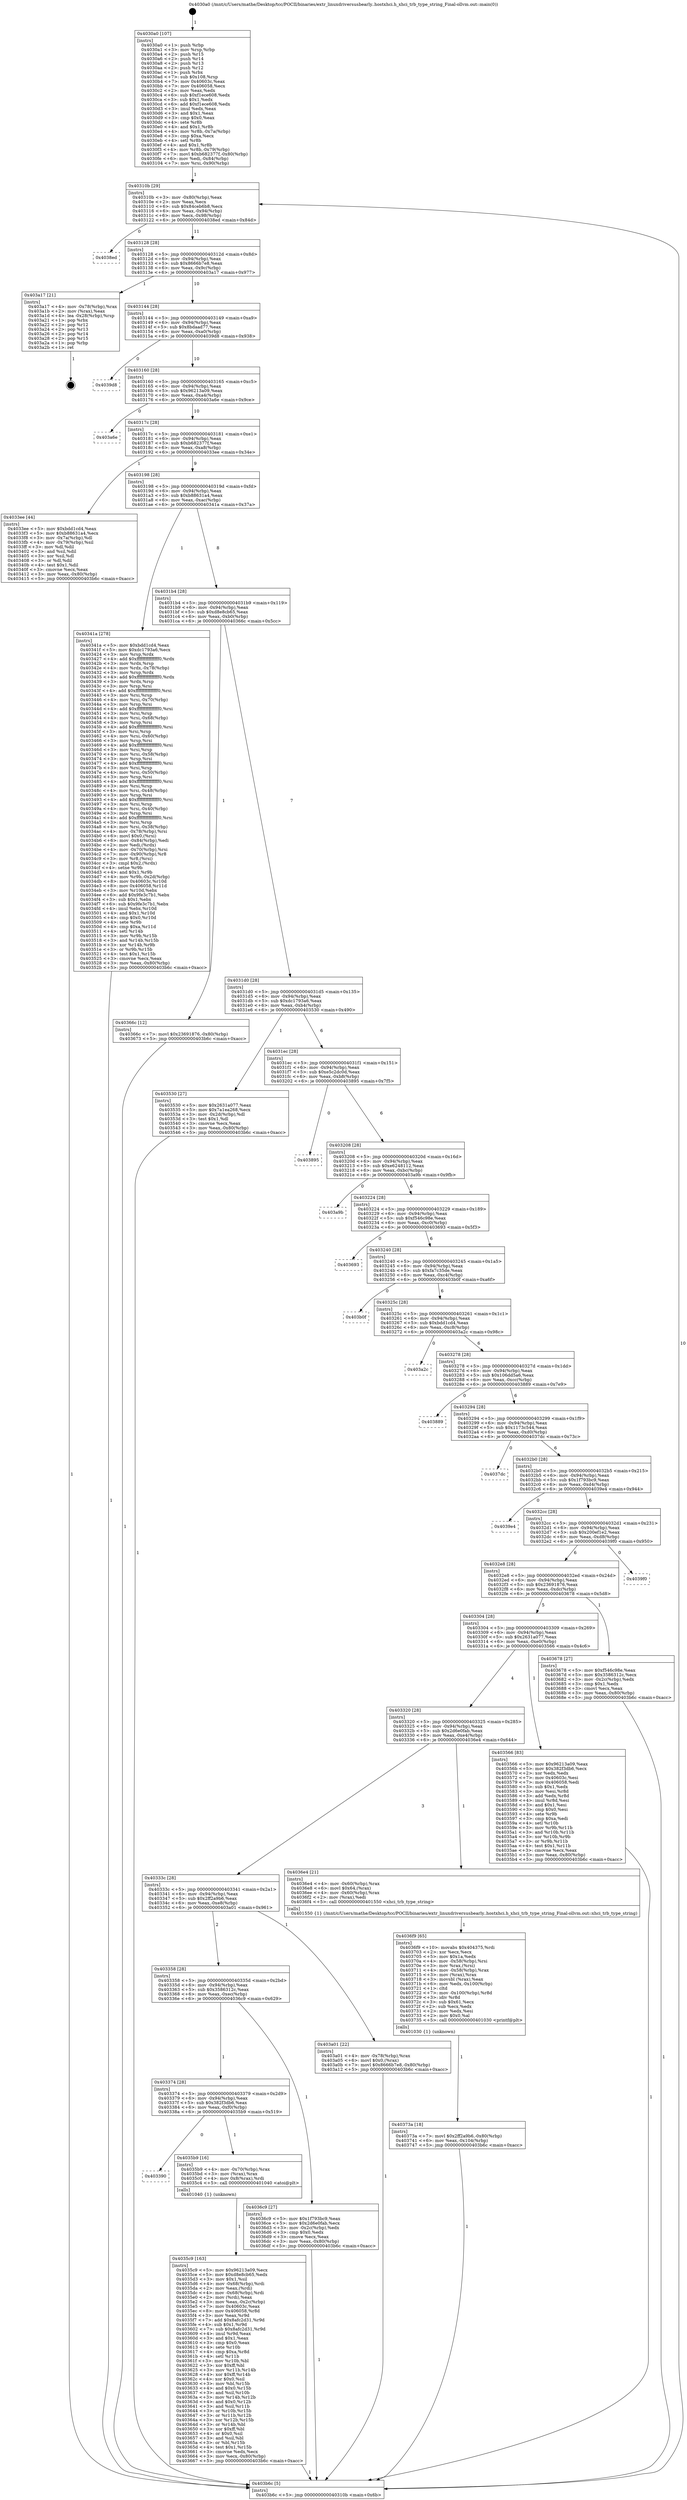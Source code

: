 digraph "0x4030a0" {
  label = "0x4030a0 (/mnt/c/Users/mathe/Desktop/tcc/POCII/binaries/extr_linuxdriversusbearly..hostxhci.h_xhci_trb_type_string_Final-ollvm.out::main(0))"
  labelloc = "t"
  node[shape=record]

  Entry [label="",width=0.3,height=0.3,shape=circle,fillcolor=black,style=filled]
  "0x40310b" [label="{
     0x40310b [29]\l
     | [instrs]\l
     &nbsp;&nbsp;0x40310b \<+3\>: mov -0x80(%rbp),%eax\l
     &nbsp;&nbsp;0x40310e \<+2\>: mov %eax,%ecx\l
     &nbsp;&nbsp;0x403110 \<+6\>: sub $0x84ceb6b8,%ecx\l
     &nbsp;&nbsp;0x403116 \<+6\>: mov %eax,-0x94(%rbp)\l
     &nbsp;&nbsp;0x40311c \<+6\>: mov %ecx,-0x98(%rbp)\l
     &nbsp;&nbsp;0x403122 \<+6\>: je 00000000004038ed \<main+0x84d\>\l
  }"]
  "0x4038ed" [label="{
     0x4038ed\l
  }", style=dashed]
  "0x403128" [label="{
     0x403128 [28]\l
     | [instrs]\l
     &nbsp;&nbsp;0x403128 \<+5\>: jmp 000000000040312d \<main+0x8d\>\l
     &nbsp;&nbsp;0x40312d \<+6\>: mov -0x94(%rbp),%eax\l
     &nbsp;&nbsp;0x403133 \<+5\>: sub $0x8666b7e8,%eax\l
     &nbsp;&nbsp;0x403138 \<+6\>: mov %eax,-0x9c(%rbp)\l
     &nbsp;&nbsp;0x40313e \<+6\>: je 0000000000403a17 \<main+0x977\>\l
  }"]
  Exit [label="",width=0.3,height=0.3,shape=circle,fillcolor=black,style=filled,peripheries=2]
  "0x403a17" [label="{
     0x403a17 [21]\l
     | [instrs]\l
     &nbsp;&nbsp;0x403a17 \<+4\>: mov -0x78(%rbp),%rax\l
     &nbsp;&nbsp;0x403a1b \<+2\>: mov (%rax),%eax\l
     &nbsp;&nbsp;0x403a1d \<+4\>: lea -0x28(%rbp),%rsp\l
     &nbsp;&nbsp;0x403a21 \<+1\>: pop %rbx\l
     &nbsp;&nbsp;0x403a22 \<+2\>: pop %r12\l
     &nbsp;&nbsp;0x403a24 \<+2\>: pop %r13\l
     &nbsp;&nbsp;0x403a26 \<+2\>: pop %r14\l
     &nbsp;&nbsp;0x403a28 \<+2\>: pop %r15\l
     &nbsp;&nbsp;0x403a2a \<+1\>: pop %rbp\l
     &nbsp;&nbsp;0x403a2b \<+1\>: ret\l
  }"]
  "0x403144" [label="{
     0x403144 [28]\l
     | [instrs]\l
     &nbsp;&nbsp;0x403144 \<+5\>: jmp 0000000000403149 \<main+0xa9\>\l
     &nbsp;&nbsp;0x403149 \<+6\>: mov -0x94(%rbp),%eax\l
     &nbsp;&nbsp;0x40314f \<+5\>: sub $0x8bdaad77,%eax\l
     &nbsp;&nbsp;0x403154 \<+6\>: mov %eax,-0xa0(%rbp)\l
     &nbsp;&nbsp;0x40315a \<+6\>: je 00000000004039d8 \<main+0x938\>\l
  }"]
  "0x40373a" [label="{
     0x40373a [18]\l
     | [instrs]\l
     &nbsp;&nbsp;0x40373a \<+7\>: movl $0x2ff2a9b6,-0x80(%rbp)\l
     &nbsp;&nbsp;0x403741 \<+6\>: mov %eax,-0x104(%rbp)\l
     &nbsp;&nbsp;0x403747 \<+5\>: jmp 0000000000403b6c \<main+0xacc\>\l
  }"]
  "0x4039d8" [label="{
     0x4039d8\l
  }", style=dashed]
  "0x403160" [label="{
     0x403160 [28]\l
     | [instrs]\l
     &nbsp;&nbsp;0x403160 \<+5\>: jmp 0000000000403165 \<main+0xc5\>\l
     &nbsp;&nbsp;0x403165 \<+6\>: mov -0x94(%rbp),%eax\l
     &nbsp;&nbsp;0x40316b \<+5\>: sub $0x96213a09,%eax\l
     &nbsp;&nbsp;0x403170 \<+6\>: mov %eax,-0xa4(%rbp)\l
     &nbsp;&nbsp;0x403176 \<+6\>: je 0000000000403a6e \<main+0x9ce\>\l
  }"]
  "0x4036f9" [label="{
     0x4036f9 [65]\l
     | [instrs]\l
     &nbsp;&nbsp;0x4036f9 \<+10\>: movabs $0x404375,%rdi\l
     &nbsp;&nbsp;0x403703 \<+2\>: xor %ecx,%ecx\l
     &nbsp;&nbsp;0x403705 \<+5\>: mov $0x1a,%edx\l
     &nbsp;&nbsp;0x40370a \<+4\>: mov -0x58(%rbp),%rsi\l
     &nbsp;&nbsp;0x40370e \<+3\>: mov %rax,(%rsi)\l
     &nbsp;&nbsp;0x403711 \<+4\>: mov -0x58(%rbp),%rax\l
     &nbsp;&nbsp;0x403715 \<+3\>: mov (%rax),%rax\l
     &nbsp;&nbsp;0x403718 \<+3\>: movsbl (%rax),%eax\l
     &nbsp;&nbsp;0x40371b \<+6\>: mov %edx,-0x100(%rbp)\l
     &nbsp;&nbsp;0x403721 \<+1\>: cltd\l
     &nbsp;&nbsp;0x403722 \<+7\>: mov -0x100(%rbp),%r8d\l
     &nbsp;&nbsp;0x403729 \<+3\>: idiv %r8d\l
     &nbsp;&nbsp;0x40372c \<+3\>: sub $0x61,%ecx\l
     &nbsp;&nbsp;0x40372f \<+2\>: sub %ecx,%edx\l
     &nbsp;&nbsp;0x403731 \<+2\>: mov %edx,%esi\l
     &nbsp;&nbsp;0x403733 \<+2\>: mov $0x0,%al\l
     &nbsp;&nbsp;0x403735 \<+5\>: call 0000000000401030 \<printf@plt\>\l
     | [calls]\l
     &nbsp;&nbsp;0x401030 \{1\} (unknown)\l
  }"]
  "0x403a6e" [label="{
     0x403a6e\l
  }", style=dashed]
  "0x40317c" [label="{
     0x40317c [28]\l
     | [instrs]\l
     &nbsp;&nbsp;0x40317c \<+5\>: jmp 0000000000403181 \<main+0xe1\>\l
     &nbsp;&nbsp;0x403181 \<+6\>: mov -0x94(%rbp),%eax\l
     &nbsp;&nbsp;0x403187 \<+5\>: sub $0xb682377f,%eax\l
     &nbsp;&nbsp;0x40318c \<+6\>: mov %eax,-0xa8(%rbp)\l
     &nbsp;&nbsp;0x403192 \<+6\>: je 00000000004033ee \<main+0x34e\>\l
  }"]
  "0x4035c9" [label="{
     0x4035c9 [163]\l
     | [instrs]\l
     &nbsp;&nbsp;0x4035c9 \<+5\>: mov $0x96213a09,%ecx\l
     &nbsp;&nbsp;0x4035ce \<+5\>: mov $0xd8e8cb65,%edx\l
     &nbsp;&nbsp;0x4035d3 \<+3\>: mov $0x1,%sil\l
     &nbsp;&nbsp;0x4035d6 \<+4\>: mov -0x68(%rbp),%rdi\l
     &nbsp;&nbsp;0x4035da \<+2\>: mov %eax,(%rdi)\l
     &nbsp;&nbsp;0x4035dc \<+4\>: mov -0x68(%rbp),%rdi\l
     &nbsp;&nbsp;0x4035e0 \<+2\>: mov (%rdi),%eax\l
     &nbsp;&nbsp;0x4035e2 \<+3\>: mov %eax,-0x2c(%rbp)\l
     &nbsp;&nbsp;0x4035e5 \<+7\>: mov 0x40603c,%eax\l
     &nbsp;&nbsp;0x4035ec \<+8\>: mov 0x406058,%r8d\l
     &nbsp;&nbsp;0x4035f4 \<+3\>: mov %eax,%r9d\l
     &nbsp;&nbsp;0x4035f7 \<+7\>: add $0x8afc2d31,%r9d\l
     &nbsp;&nbsp;0x4035fe \<+4\>: sub $0x1,%r9d\l
     &nbsp;&nbsp;0x403602 \<+7\>: sub $0x8afc2d31,%r9d\l
     &nbsp;&nbsp;0x403609 \<+4\>: imul %r9d,%eax\l
     &nbsp;&nbsp;0x40360d \<+3\>: and $0x1,%eax\l
     &nbsp;&nbsp;0x403610 \<+3\>: cmp $0x0,%eax\l
     &nbsp;&nbsp;0x403613 \<+4\>: sete %r10b\l
     &nbsp;&nbsp;0x403617 \<+4\>: cmp $0xa,%r8d\l
     &nbsp;&nbsp;0x40361b \<+4\>: setl %r11b\l
     &nbsp;&nbsp;0x40361f \<+3\>: mov %r10b,%bl\l
     &nbsp;&nbsp;0x403622 \<+3\>: xor $0xff,%bl\l
     &nbsp;&nbsp;0x403625 \<+3\>: mov %r11b,%r14b\l
     &nbsp;&nbsp;0x403628 \<+4\>: xor $0xff,%r14b\l
     &nbsp;&nbsp;0x40362c \<+4\>: xor $0x0,%sil\l
     &nbsp;&nbsp;0x403630 \<+3\>: mov %bl,%r15b\l
     &nbsp;&nbsp;0x403633 \<+4\>: and $0x0,%r15b\l
     &nbsp;&nbsp;0x403637 \<+3\>: and %sil,%r10b\l
     &nbsp;&nbsp;0x40363a \<+3\>: mov %r14b,%r12b\l
     &nbsp;&nbsp;0x40363d \<+4\>: and $0x0,%r12b\l
     &nbsp;&nbsp;0x403641 \<+3\>: and %sil,%r11b\l
     &nbsp;&nbsp;0x403644 \<+3\>: or %r10b,%r15b\l
     &nbsp;&nbsp;0x403647 \<+3\>: or %r11b,%r12b\l
     &nbsp;&nbsp;0x40364a \<+3\>: xor %r12b,%r15b\l
     &nbsp;&nbsp;0x40364d \<+3\>: or %r14b,%bl\l
     &nbsp;&nbsp;0x403650 \<+3\>: xor $0xff,%bl\l
     &nbsp;&nbsp;0x403653 \<+4\>: or $0x0,%sil\l
     &nbsp;&nbsp;0x403657 \<+3\>: and %sil,%bl\l
     &nbsp;&nbsp;0x40365a \<+3\>: or %bl,%r15b\l
     &nbsp;&nbsp;0x40365d \<+4\>: test $0x1,%r15b\l
     &nbsp;&nbsp;0x403661 \<+3\>: cmovne %edx,%ecx\l
     &nbsp;&nbsp;0x403664 \<+3\>: mov %ecx,-0x80(%rbp)\l
     &nbsp;&nbsp;0x403667 \<+5\>: jmp 0000000000403b6c \<main+0xacc\>\l
  }"]
  "0x4033ee" [label="{
     0x4033ee [44]\l
     | [instrs]\l
     &nbsp;&nbsp;0x4033ee \<+5\>: mov $0xbdd1cd4,%eax\l
     &nbsp;&nbsp;0x4033f3 \<+5\>: mov $0xb88631a4,%ecx\l
     &nbsp;&nbsp;0x4033f8 \<+3\>: mov -0x7a(%rbp),%dl\l
     &nbsp;&nbsp;0x4033fb \<+4\>: mov -0x79(%rbp),%sil\l
     &nbsp;&nbsp;0x4033ff \<+3\>: mov %dl,%dil\l
     &nbsp;&nbsp;0x403402 \<+3\>: and %sil,%dil\l
     &nbsp;&nbsp;0x403405 \<+3\>: xor %sil,%dl\l
     &nbsp;&nbsp;0x403408 \<+3\>: or %dl,%dil\l
     &nbsp;&nbsp;0x40340b \<+4\>: test $0x1,%dil\l
     &nbsp;&nbsp;0x40340f \<+3\>: cmovne %ecx,%eax\l
     &nbsp;&nbsp;0x403412 \<+3\>: mov %eax,-0x80(%rbp)\l
     &nbsp;&nbsp;0x403415 \<+5\>: jmp 0000000000403b6c \<main+0xacc\>\l
  }"]
  "0x403198" [label="{
     0x403198 [28]\l
     | [instrs]\l
     &nbsp;&nbsp;0x403198 \<+5\>: jmp 000000000040319d \<main+0xfd\>\l
     &nbsp;&nbsp;0x40319d \<+6\>: mov -0x94(%rbp),%eax\l
     &nbsp;&nbsp;0x4031a3 \<+5\>: sub $0xb88631a4,%eax\l
     &nbsp;&nbsp;0x4031a8 \<+6\>: mov %eax,-0xac(%rbp)\l
     &nbsp;&nbsp;0x4031ae \<+6\>: je 000000000040341a \<main+0x37a\>\l
  }"]
  "0x403b6c" [label="{
     0x403b6c [5]\l
     | [instrs]\l
     &nbsp;&nbsp;0x403b6c \<+5\>: jmp 000000000040310b \<main+0x6b\>\l
  }"]
  "0x4030a0" [label="{
     0x4030a0 [107]\l
     | [instrs]\l
     &nbsp;&nbsp;0x4030a0 \<+1\>: push %rbp\l
     &nbsp;&nbsp;0x4030a1 \<+3\>: mov %rsp,%rbp\l
     &nbsp;&nbsp;0x4030a4 \<+2\>: push %r15\l
     &nbsp;&nbsp;0x4030a6 \<+2\>: push %r14\l
     &nbsp;&nbsp;0x4030a8 \<+2\>: push %r13\l
     &nbsp;&nbsp;0x4030aa \<+2\>: push %r12\l
     &nbsp;&nbsp;0x4030ac \<+1\>: push %rbx\l
     &nbsp;&nbsp;0x4030ad \<+7\>: sub $0x108,%rsp\l
     &nbsp;&nbsp;0x4030b4 \<+7\>: mov 0x40603c,%eax\l
     &nbsp;&nbsp;0x4030bb \<+7\>: mov 0x406058,%ecx\l
     &nbsp;&nbsp;0x4030c2 \<+2\>: mov %eax,%edx\l
     &nbsp;&nbsp;0x4030c4 \<+6\>: sub $0xf1ece608,%edx\l
     &nbsp;&nbsp;0x4030ca \<+3\>: sub $0x1,%edx\l
     &nbsp;&nbsp;0x4030cd \<+6\>: add $0xf1ece608,%edx\l
     &nbsp;&nbsp;0x4030d3 \<+3\>: imul %edx,%eax\l
     &nbsp;&nbsp;0x4030d6 \<+3\>: and $0x1,%eax\l
     &nbsp;&nbsp;0x4030d9 \<+3\>: cmp $0x0,%eax\l
     &nbsp;&nbsp;0x4030dc \<+4\>: sete %r8b\l
     &nbsp;&nbsp;0x4030e0 \<+4\>: and $0x1,%r8b\l
     &nbsp;&nbsp;0x4030e4 \<+4\>: mov %r8b,-0x7a(%rbp)\l
     &nbsp;&nbsp;0x4030e8 \<+3\>: cmp $0xa,%ecx\l
     &nbsp;&nbsp;0x4030eb \<+4\>: setl %r8b\l
     &nbsp;&nbsp;0x4030ef \<+4\>: and $0x1,%r8b\l
     &nbsp;&nbsp;0x4030f3 \<+4\>: mov %r8b,-0x79(%rbp)\l
     &nbsp;&nbsp;0x4030f7 \<+7\>: movl $0xb682377f,-0x80(%rbp)\l
     &nbsp;&nbsp;0x4030fe \<+6\>: mov %edi,-0x84(%rbp)\l
     &nbsp;&nbsp;0x403104 \<+7\>: mov %rsi,-0x90(%rbp)\l
  }"]
  "0x403390" [label="{
     0x403390\l
  }", style=dashed]
  "0x40341a" [label="{
     0x40341a [278]\l
     | [instrs]\l
     &nbsp;&nbsp;0x40341a \<+5\>: mov $0xbdd1cd4,%eax\l
     &nbsp;&nbsp;0x40341f \<+5\>: mov $0xdc1793a6,%ecx\l
     &nbsp;&nbsp;0x403424 \<+3\>: mov %rsp,%rdx\l
     &nbsp;&nbsp;0x403427 \<+4\>: add $0xfffffffffffffff0,%rdx\l
     &nbsp;&nbsp;0x40342b \<+3\>: mov %rdx,%rsp\l
     &nbsp;&nbsp;0x40342e \<+4\>: mov %rdx,-0x78(%rbp)\l
     &nbsp;&nbsp;0x403432 \<+3\>: mov %rsp,%rdx\l
     &nbsp;&nbsp;0x403435 \<+4\>: add $0xfffffffffffffff0,%rdx\l
     &nbsp;&nbsp;0x403439 \<+3\>: mov %rdx,%rsp\l
     &nbsp;&nbsp;0x40343c \<+3\>: mov %rsp,%rsi\l
     &nbsp;&nbsp;0x40343f \<+4\>: add $0xfffffffffffffff0,%rsi\l
     &nbsp;&nbsp;0x403443 \<+3\>: mov %rsi,%rsp\l
     &nbsp;&nbsp;0x403446 \<+4\>: mov %rsi,-0x70(%rbp)\l
     &nbsp;&nbsp;0x40344a \<+3\>: mov %rsp,%rsi\l
     &nbsp;&nbsp;0x40344d \<+4\>: add $0xfffffffffffffff0,%rsi\l
     &nbsp;&nbsp;0x403451 \<+3\>: mov %rsi,%rsp\l
     &nbsp;&nbsp;0x403454 \<+4\>: mov %rsi,-0x68(%rbp)\l
     &nbsp;&nbsp;0x403458 \<+3\>: mov %rsp,%rsi\l
     &nbsp;&nbsp;0x40345b \<+4\>: add $0xfffffffffffffff0,%rsi\l
     &nbsp;&nbsp;0x40345f \<+3\>: mov %rsi,%rsp\l
     &nbsp;&nbsp;0x403462 \<+4\>: mov %rsi,-0x60(%rbp)\l
     &nbsp;&nbsp;0x403466 \<+3\>: mov %rsp,%rsi\l
     &nbsp;&nbsp;0x403469 \<+4\>: add $0xfffffffffffffff0,%rsi\l
     &nbsp;&nbsp;0x40346d \<+3\>: mov %rsi,%rsp\l
     &nbsp;&nbsp;0x403470 \<+4\>: mov %rsi,-0x58(%rbp)\l
     &nbsp;&nbsp;0x403474 \<+3\>: mov %rsp,%rsi\l
     &nbsp;&nbsp;0x403477 \<+4\>: add $0xfffffffffffffff0,%rsi\l
     &nbsp;&nbsp;0x40347b \<+3\>: mov %rsi,%rsp\l
     &nbsp;&nbsp;0x40347e \<+4\>: mov %rsi,-0x50(%rbp)\l
     &nbsp;&nbsp;0x403482 \<+3\>: mov %rsp,%rsi\l
     &nbsp;&nbsp;0x403485 \<+4\>: add $0xfffffffffffffff0,%rsi\l
     &nbsp;&nbsp;0x403489 \<+3\>: mov %rsi,%rsp\l
     &nbsp;&nbsp;0x40348c \<+4\>: mov %rsi,-0x48(%rbp)\l
     &nbsp;&nbsp;0x403490 \<+3\>: mov %rsp,%rsi\l
     &nbsp;&nbsp;0x403493 \<+4\>: add $0xfffffffffffffff0,%rsi\l
     &nbsp;&nbsp;0x403497 \<+3\>: mov %rsi,%rsp\l
     &nbsp;&nbsp;0x40349a \<+4\>: mov %rsi,-0x40(%rbp)\l
     &nbsp;&nbsp;0x40349e \<+3\>: mov %rsp,%rsi\l
     &nbsp;&nbsp;0x4034a1 \<+4\>: add $0xfffffffffffffff0,%rsi\l
     &nbsp;&nbsp;0x4034a5 \<+3\>: mov %rsi,%rsp\l
     &nbsp;&nbsp;0x4034a8 \<+4\>: mov %rsi,-0x38(%rbp)\l
     &nbsp;&nbsp;0x4034ac \<+4\>: mov -0x78(%rbp),%rsi\l
     &nbsp;&nbsp;0x4034b0 \<+6\>: movl $0x0,(%rsi)\l
     &nbsp;&nbsp;0x4034b6 \<+6\>: mov -0x84(%rbp),%edi\l
     &nbsp;&nbsp;0x4034bc \<+2\>: mov %edi,(%rdx)\l
     &nbsp;&nbsp;0x4034be \<+4\>: mov -0x70(%rbp),%rsi\l
     &nbsp;&nbsp;0x4034c2 \<+7\>: mov -0x90(%rbp),%r8\l
     &nbsp;&nbsp;0x4034c9 \<+3\>: mov %r8,(%rsi)\l
     &nbsp;&nbsp;0x4034cc \<+3\>: cmpl $0x2,(%rdx)\l
     &nbsp;&nbsp;0x4034cf \<+4\>: setne %r9b\l
     &nbsp;&nbsp;0x4034d3 \<+4\>: and $0x1,%r9b\l
     &nbsp;&nbsp;0x4034d7 \<+4\>: mov %r9b,-0x2d(%rbp)\l
     &nbsp;&nbsp;0x4034db \<+8\>: mov 0x40603c,%r10d\l
     &nbsp;&nbsp;0x4034e3 \<+8\>: mov 0x406058,%r11d\l
     &nbsp;&nbsp;0x4034eb \<+3\>: mov %r10d,%ebx\l
     &nbsp;&nbsp;0x4034ee \<+6\>: add $0x9fe3c7b1,%ebx\l
     &nbsp;&nbsp;0x4034f4 \<+3\>: sub $0x1,%ebx\l
     &nbsp;&nbsp;0x4034f7 \<+6\>: sub $0x9fe3c7b1,%ebx\l
     &nbsp;&nbsp;0x4034fd \<+4\>: imul %ebx,%r10d\l
     &nbsp;&nbsp;0x403501 \<+4\>: and $0x1,%r10d\l
     &nbsp;&nbsp;0x403505 \<+4\>: cmp $0x0,%r10d\l
     &nbsp;&nbsp;0x403509 \<+4\>: sete %r9b\l
     &nbsp;&nbsp;0x40350d \<+4\>: cmp $0xa,%r11d\l
     &nbsp;&nbsp;0x403511 \<+4\>: setl %r14b\l
     &nbsp;&nbsp;0x403515 \<+3\>: mov %r9b,%r15b\l
     &nbsp;&nbsp;0x403518 \<+3\>: and %r14b,%r15b\l
     &nbsp;&nbsp;0x40351b \<+3\>: xor %r14b,%r9b\l
     &nbsp;&nbsp;0x40351e \<+3\>: or %r9b,%r15b\l
     &nbsp;&nbsp;0x403521 \<+4\>: test $0x1,%r15b\l
     &nbsp;&nbsp;0x403525 \<+3\>: cmovne %ecx,%eax\l
     &nbsp;&nbsp;0x403528 \<+3\>: mov %eax,-0x80(%rbp)\l
     &nbsp;&nbsp;0x40352b \<+5\>: jmp 0000000000403b6c \<main+0xacc\>\l
  }"]
  "0x4031b4" [label="{
     0x4031b4 [28]\l
     | [instrs]\l
     &nbsp;&nbsp;0x4031b4 \<+5\>: jmp 00000000004031b9 \<main+0x119\>\l
     &nbsp;&nbsp;0x4031b9 \<+6\>: mov -0x94(%rbp),%eax\l
     &nbsp;&nbsp;0x4031bf \<+5\>: sub $0xd8e8cb65,%eax\l
     &nbsp;&nbsp;0x4031c4 \<+6\>: mov %eax,-0xb0(%rbp)\l
     &nbsp;&nbsp;0x4031ca \<+6\>: je 000000000040366c \<main+0x5cc\>\l
  }"]
  "0x4035b9" [label="{
     0x4035b9 [16]\l
     | [instrs]\l
     &nbsp;&nbsp;0x4035b9 \<+4\>: mov -0x70(%rbp),%rax\l
     &nbsp;&nbsp;0x4035bd \<+3\>: mov (%rax),%rax\l
     &nbsp;&nbsp;0x4035c0 \<+4\>: mov 0x8(%rax),%rdi\l
     &nbsp;&nbsp;0x4035c4 \<+5\>: call 0000000000401040 \<atoi@plt\>\l
     | [calls]\l
     &nbsp;&nbsp;0x401040 \{1\} (unknown)\l
  }"]
  "0x403374" [label="{
     0x403374 [28]\l
     | [instrs]\l
     &nbsp;&nbsp;0x403374 \<+5\>: jmp 0000000000403379 \<main+0x2d9\>\l
     &nbsp;&nbsp;0x403379 \<+6\>: mov -0x94(%rbp),%eax\l
     &nbsp;&nbsp;0x40337f \<+5\>: sub $0x382f3db6,%eax\l
     &nbsp;&nbsp;0x403384 \<+6\>: mov %eax,-0xf0(%rbp)\l
     &nbsp;&nbsp;0x40338a \<+6\>: je 00000000004035b9 \<main+0x519\>\l
  }"]
  "0x40366c" [label="{
     0x40366c [12]\l
     | [instrs]\l
     &nbsp;&nbsp;0x40366c \<+7\>: movl $0x23691876,-0x80(%rbp)\l
     &nbsp;&nbsp;0x403673 \<+5\>: jmp 0000000000403b6c \<main+0xacc\>\l
  }"]
  "0x4031d0" [label="{
     0x4031d0 [28]\l
     | [instrs]\l
     &nbsp;&nbsp;0x4031d0 \<+5\>: jmp 00000000004031d5 \<main+0x135\>\l
     &nbsp;&nbsp;0x4031d5 \<+6\>: mov -0x94(%rbp),%eax\l
     &nbsp;&nbsp;0x4031db \<+5\>: sub $0xdc1793a6,%eax\l
     &nbsp;&nbsp;0x4031e0 \<+6\>: mov %eax,-0xb4(%rbp)\l
     &nbsp;&nbsp;0x4031e6 \<+6\>: je 0000000000403530 \<main+0x490\>\l
  }"]
  "0x4036c9" [label="{
     0x4036c9 [27]\l
     | [instrs]\l
     &nbsp;&nbsp;0x4036c9 \<+5\>: mov $0x1f793bc9,%eax\l
     &nbsp;&nbsp;0x4036ce \<+5\>: mov $0x2d6e0fab,%ecx\l
     &nbsp;&nbsp;0x4036d3 \<+3\>: mov -0x2c(%rbp),%edx\l
     &nbsp;&nbsp;0x4036d6 \<+3\>: cmp $0x0,%edx\l
     &nbsp;&nbsp;0x4036d9 \<+3\>: cmove %ecx,%eax\l
     &nbsp;&nbsp;0x4036dc \<+3\>: mov %eax,-0x80(%rbp)\l
     &nbsp;&nbsp;0x4036df \<+5\>: jmp 0000000000403b6c \<main+0xacc\>\l
  }"]
  "0x403530" [label="{
     0x403530 [27]\l
     | [instrs]\l
     &nbsp;&nbsp;0x403530 \<+5\>: mov $0x2631a077,%eax\l
     &nbsp;&nbsp;0x403535 \<+5\>: mov $0x7a1ea268,%ecx\l
     &nbsp;&nbsp;0x40353a \<+3\>: mov -0x2d(%rbp),%dl\l
     &nbsp;&nbsp;0x40353d \<+3\>: test $0x1,%dl\l
     &nbsp;&nbsp;0x403540 \<+3\>: cmovne %ecx,%eax\l
     &nbsp;&nbsp;0x403543 \<+3\>: mov %eax,-0x80(%rbp)\l
     &nbsp;&nbsp;0x403546 \<+5\>: jmp 0000000000403b6c \<main+0xacc\>\l
  }"]
  "0x4031ec" [label="{
     0x4031ec [28]\l
     | [instrs]\l
     &nbsp;&nbsp;0x4031ec \<+5\>: jmp 00000000004031f1 \<main+0x151\>\l
     &nbsp;&nbsp;0x4031f1 \<+6\>: mov -0x94(%rbp),%eax\l
     &nbsp;&nbsp;0x4031f7 \<+5\>: sub $0xe5c2dc0d,%eax\l
     &nbsp;&nbsp;0x4031fc \<+6\>: mov %eax,-0xb8(%rbp)\l
     &nbsp;&nbsp;0x403202 \<+6\>: je 0000000000403895 \<main+0x7f5\>\l
  }"]
  "0x403358" [label="{
     0x403358 [28]\l
     | [instrs]\l
     &nbsp;&nbsp;0x403358 \<+5\>: jmp 000000000040335d \<main+0x2bd\>\l
     &nbsp;&nbsp;0x40335d \<+6\>: mov -0x94(%rbp),%eax\l
     &nbsp;&nbsp;0x403363 \<+5\>: sub $0x3586312c,%eax\l
     &nbsp;&nbsp;0x403368 \<+6\>: mov %eax,-0xec(%rbp)\l
     &nbsp;&nbsp;0x40336e \<+6\>: je 00000000004036c9 \<main+0x629\>\l
  }"]
  "0x403895" [label="{
     0x403895\l
  }", style=dashed]
  "0x403208" [label="{
     0x403208 [28]\l
     | [instrs]\l
     &nbsp;&nbsp;0x403208 \<+5\>: jmp 000000000040320d \<main+0x16d\>\l
     &nbsp;&nbsp;0x40320d \<+6\>: mov -0x94(%rbp),%eax\l
     &nbsp;&nbsp;0x403213 \<+5\>: sub $0xe6248112,%eax\l
     &nbsp;&nbsp;0x403218 \<+6\>: mov %eax,-0xbc(%rbp)\l
     &nbsp;&nbsp;0x40321e \<+6\>: je 0000000000403a9b \<main+0x9fb\>\l
  }"]
  "0x403a01" [label="{
     0x403a01 [22]\l
     | [instrs]\l
     &nbsp;&nbsp;0x403a01 \<+4\>: mov -0x78(%rbp),%rax\l
     &nbsp;&nbsp;0x403a05 \<+6\>: movl $0x0,(%rax)\l
     &nbsp;&nbsp;0x403a0b \<+7\>: movl $0x8666b7e8,-0x80(%rbp)\l
     &nbsp;&nbsp;0x403a12 \<+5\>: jmp 0000000000403b6c \<main+0xacc\>\l
  }"]
  "0x403a9b" [label="{
     0x403a9b\l
  }", style=dashed]
  "0x403224" [label="{
     0x403224 [28]\l
     | [instrs]\l
     &nbsp;&nbsp;0x403224 \<+5\>: jmp 0000000000403229 \<main+0x189\>\l
     &nbsp;&nbsp;0x403229 \<+6\>: mov -0x94(%rbp),%eax\l
     &nbsp;&nbsp;0x40322f \<+5\>: sub $0xf546c98e,%eax\l
     &nbsp;&nbsp;0x403234 \<+6\>: mov %eax,-0xc0(%rbp)\l
     &nbsp;&nbsp;0x40323a \<+6\>: je 0000000000403693 \<main+0x5f3\>\l
  }"]
  "0x40333c" [label="{
     0x40333c [28]\l
     | [instrs]\l
     &nbsp;&nbsp;0x40333c \<+5\>: jmp 0000000000403341 \<main+0x2a1\>\l
     &nbsp;&nbsp;0x403341 \<+6\>: mov -0x94(%rbp),%eax\l
     &nbsp;&nbsp;0x403347 \<+5\>: sub $0x2ff2a9b6,%eax\l
     &nbsp;&nbsp;0x40334c \<+6\>: mov %eax,-0xe8(%rbp)\l
     &nbsp;&nbsp;0x403352 \<+6\>: je 0000000000403a01 \<main+0x961\>\l
  }"]
  "0x403693" [label="{
     0x403693\l
  }", style=dashed]
  "0x403240" [label="{
     0x403240 [28]\l
     | [instrs]\l
     &nbsp;&nbsp;0x403240 \<+5\>: jmp 0000000000403245 \<main+0x1a5\>\l
     &nbsp;&nbsp;0x403245 \<+6\>: mov -0x94(%rbp),%eax\l
     &nbsp;&nbsp;0x40324b \<+5\>: sub $0xfa7c35de,%eax\l
     &nbsp;&nbsp;0x403250 \<+6\>: mov %eax,-0xc4(%rbp)\l
     &nbsp;&nbsp;0x403256 \<+6\>: je 0000000000403b0f \<main+0xa6f\>\l
  }"]
  "0x4036e4" [label="{
     0x4036e4 [21]\l
     | [instrs]\l
     &nbsp;&nbsp;0x4036e4 \<+4\>: mov -0x60(%rbp),%rax\l
     &nbsp;&nbsp;0x4036e8 \<+6\>: movl $0x64,(%rax)\l
     &nbsp;&nbsp;0x4036ee \<+4\>: mov -0x60(%rbp),%rax\l
     &nbsp;&nbsp;0x4036f2 \<+2\>: mov (%rax),%edi\l
     &nbsp;&nbsp;0x4036f4 \<+5\>: call 0000000000401550 \<xhci_trb_type_string\>\l
     | [calls]\l
     &nbsp;&nbsp;0x401550 \{1\} (/mnt/c/Users/mathe/Desktop/tcc/POCII/binaries/extr_linuxdriversusbearly..hostxhci.h_xhci_trb_type_string_Final-ollvm.out::xhci_trb_type_string)\l
  }"]
  "0x403b0f" [label="{
     0x403b0f\l
  }", style=dashed]
  "0x40325c" [label="{
     0x40325c [28]\l
     | [instrs]\l
     &nbsp;&nbsp;0x40325c \<+5\>: jmp 0000000000403261 \<main+0x1c1\>\l
     &nbsp;&nbsp;0x403261 \<+6\>: mov -0x94(%rbp),%eax\l
     &nbsp;&nbsp;0x403267 \<+5\>: sub $0xbdd1cd4,%eax\l
     &nbsp;&nbsp;0x40326c \<+6\>: mov %eax,-0xc8(%rbp)\l
     &nbsp;&nbsp;0x403272 \<+6\>: je 0000000000403a2c \<main+0x98c\>\l
  }"]
  "0x403320" [label="{
     0x403320 [28]\l
     | [instrs]\l
     &nbsp;&nbsp;0x403320 \<+5\>: jmp 0000000000403325 \<main+0x285\>\l
     &nbsp;&nbsp;0x403325 \<+6\>: mov -0x94(%rbp),%eax\l
     &nbsp;&nbsp;0x40332b \<+5\>: sub $0x2d6e0fab,%eax\l
     &nbsp;&nbsp;0x403330 \<+6\>: mov %eax,-0xe4(%rbp)\l
     &nbsp;&nbsp;0x403336 \<+6\>: je 00000000004036e4 \<main+0x644\>\l
  }"]
  "0x403a2c" [label="{
     0x403a2c\l
  }", style=dashed]
  "0x403278" [label="{
     0x403278 [28]\l
     | [instrs]\l
     &nbsp;&nbsp;0x403278 \<+5\>: jmp 000000000040327d \<main+0x1dd\>\l
     &nbsp;&nbsp;0x40327d \<+6\>: mov -0x94(%rbp),%eax\l
     &nbsp;&nbsp;0x403283 \<+5\>: sub $0x106dd5a6,%eax\l
     &nbsp;&nbsp;0x403288 \<+6\>: mov %eax,-0xcc(%rbp)\l
     &nbsp;&nbsp;0x40328e \<+6\>: je 0000000000403889 \<main+0x7e9\>\l
  }"]
  "0x403566" [label="{
     0x403566 [83]\l
     | [instrs]\l
     &nbsp;&nbsp;0x403566 \<+5\>: mov $0x96213a09,%eax\l
     &nbsp;&nbsp;0x40356b \<+5\>: mov $0x382f3db6,%ecx\l
     &nbsp;&nbsp;0x403570 \<+2\>: xor %edx,%edx\l
     &nbsp;&nbsp;0x403572 \<+7\>: mov 0x40603c,%esi\l
     &nbsp;&nbsp;0x403579 \<+7\>: mov 0x406058,%edi\l
     &nbsp;&nbsp;0x403580 \<+3\>: sub $0x1,%edx\l
     &nbsp;&nbsp;0x403583 \<+3\>: mov %esi,%r8d\l
     &nbsp;&nbsp;0x403586 \<+3\>: add %edx,%r8d\l
     &nbsp;&nbsp;0x403589 \<+4\>: imul %r8d,%esi\l
     &nbsp;&nbsp;0x40358d \<+3\>: and $0x1,%esi\l
     &nbsp;&nbsp;0x403590 \<+3\>: cmp $0x0,%esi\l
     &nbsp;&nbsp;0x403593 \<+4\>: sete %r9b\l
     &nbsp;&nbsp;0x403597 \<+3\>: cmp $0xa,%edi\l
     &nbsp;&nbsp;0x40359a \<+4\>: setl %r10b\l
     &nbsp;&nbsp;0x40359e \<+3\>: mov %r9b,%r11b\l
     &nbsp;&nbsp;0x4035a1 \<+3\>: and %r10b,%r11b\l
     &nbsp;&nbsp;0x4035a4 \<+3\>: xor %r10b,%r9b\l
     &nbsp;&nbsp;0x4035a7 \<+3\>: or %r9b,%r11b\l
     &nbsp;&nbsp;0x4035aa \<+4\>: test $0x1,%r11b\l
     &nbsp;&nbsp;0x4035ae \<+3\>: cmovne %ecx,%eax\l
     &nbsp;&nbsp;0x4035b1 \<+3\>: mov %eax,-0x80(%rbp)\l
     &nbsp;&nbsp;0x4035b4 \<+5\>: jmp 0000000000403b6c \<main+0xacc\>\l
  }"]
  "0x403889" [label="{
     0x403889\l
  }", style=dashed]
  "0x403294" [label="{
     0x403294 [28]\l
     | [instrs]\l
     &nbsp;&nbsp;0x403294 \<+5\>: jmp 0000000000403299 \<main+0x1f9\>\l
     &nbsp;&nbsp;0x403299 \<+6\>: mov -0x94(%rbp),%eax\l
     &nbsp;&nbsp;0x40329f \<+5\>: sub $0x1173c544,%eax\l
     &nbsp;&nbsp;0x4032a4 \<+6\>: mov %eax,-0xd0(%rbp)\l
     &nbsp;&nbsp;0x4032aa \<+6\>: je 00000000004037dc \<main+0x73c\>\l
  }"]
  "0x403304" [label="{
     0x403304 [28]\l
     | [instrs]\l
     &nbsp;&nbsp;0x403304 \<+5\>: jmp 0000000000403309 \<main+0x269\>\l
     &nbsp;&nbsp;0x403309 \<+6\>: mov -0x94(%rbp),%eax\l
     &nbsp;&nbsp;0x40330f \<+5\>: sub $0x2631a077,%eax\l
     &nbsp;&nbsp;0x403314 \<+6\>: mov %eax,-0xe0(%rbp)\l
     &nbsp;&nbsp;0x40331a \<+6\>: je 0000000000403566 \<main+0x4c6\>\l
  }"]
  "0x4037dc" [label="{
     0x4037dc\l
  }", style=dashed]
  "0x4032b0" [label="{
     0x4032b0 [28]\l
     | [instrs]\l
     &nbsp;&nbsp;0x4032b0 \<+5\>: jmp 00000000004032b5 \<main+0x215\>\l
     &nbsp;&nbsp;0x4032b5 \<+6\>: mov -0x94(%rbp),%eax\l
     &nbsp;&nbsp;0x4032bb \<+5\>: sub $0x1f793bc9,%eax\l
     &nbsp;&nbsp;0x4032c0 \<+6\>: mov %eax,-0xd4(%rbp)\l
     &nbsp;&nbsp;0x4032c6 \<+6\>: je 00000000004039e4 \<main+0x944\>\l
  }"]
  "0x403678" [label="{
     0x403678 [27]\l
     | [instrs]\l
     &nbsp;&nbsp;0x403678 \<+5\>: mov $0xf546c98e,%eax\l
     &nbsp;&nbsp;0x40367d \<+5\>: mov $0x3586312c,%ecx\l
     &nbsp;&nbsp;0x403682 \<+3\>: mov -0x2c(%rbp),%edx\l
     &nbsp;&nbsp;0x403685 \<+3\>: cmp $0x1,%edx\l
     &nbsp;&nbsp;0x403688 \<+3\>: cmovl %ecx,%eax\l
     &nbsp;&nbsp;0x40368b \<+3\>: mov %eax,-0x80(%rbp)\l
     &nbsp;&nbsp;0x40368e \<+5\>: jmp 0000000000403b6c \<main+0xacc\>\l
  }"]
  "0x4039e4" [label="{
     0x4039e4\l
  }", style=dashed]
  "0x4032cc" [label="{
     0x4032cc [28]\l
     | [instrs]\l
     &nbsp;&nbsp;0x4032cc \<+5\>: jmp 00000000004032d1 \<main+0x231\>\l
     &nbsp;&nbsp;0x4032d1 \<+6\>: mov -0x94(%rbp),%eax\l
     &nbsp;&nbsp;0x4032d7 \<+5\>: sub $0x200ef1e2,%eax\l
     &nbsp;&nbsp;0x4032dc \<+6\>: mov %eax,-0xd8(%rbp)\l
     &nbsp;&nbsp;0x4032e2 \<+6\>: je 00000000004039f0 \<main+0x950\>\l
  }"]
  "0x4032e8" [label="{
     0x4032e8 [28]\l
     | [instrs]\l
     &nbsp;&nbsp;0x4032e8 \<+5\>: jmp 00000000004032ed \<main+0x24d\>\l
     &nbsp;&nbsp;0x4032ed \<+6\>: mov -0x94(%rbp),%eax\l
     &nbsp;&nbsp;0x4032f3 \<+5\>: sub $0x23691876,%eax\l
     &nbsp;&nbsp;0x4032f8 \<+6\>: mov %eax,-0xdc(%rbp)\l
     &nbsp;&nbsp;0x4032fe \<+6\>: je 0000000000403678 \<main+0x5d8\>\l
  }"]
  "0x4039f0" [label="{
     0x4039f0\l
  }", style=dashed]
  Entry -> "0x4030a0" [label=" 1"]
  "0x40310b" -> "0x4038ed" [label=" 0"]
  "0x40310b" -> "0x403128" [label=" 11"]
  "0x403a17" -> Exit [label=" 1"]
  "0x403128" -> "0x403a17" [label=" 1"]
  "0x403128" -> "0x403144" [label=" 10"]
  "0x403a01" -> "0x403b6c" [label=" 1"]
  "0x403144" -> "0x4039d8" [label=" 0"]
  "0x403144" -> "0x403160" [label=" 10"]
  "0x40373a" -> "0x403b6c" [label=" 1"]
  "0x403160" -> "0x403a6e" [label=" 0"]
  "0x403160" -> "0x40317c" [label=" 10"]
  "0x4036f9" -> "0x40373a" [label=" 1"]
  "0x40317c" -> "0x4033ee" [label=" 1"]
  "0x40317c" -> "0x403198" [label=" 9"]
  "0x4033ee" -> "0x403b6c" [label=" 1"]
  "0x4030a0" -> "0x40310b" [label=" 1"]
  "0x403b6c" -> "0x40310b" [label=" 10"]
  "0x4036e4" -> "0x4036f9" [label=" 1"]
  "0x403198" -> "0x40341a" [label=" 1"]
  "0x403198" -> "0x4031b4" [label=" 8"]
  "0x4036c9" -> "0x403b6c" [label=" 1"]
  "0x40341a" -> "0x403b6c" [label=" 1"]
  "0x403678" -> "0x403b6c" [label=" 1"]
  "0x4031b4" -> "0x40366c" [label=" 1"]
  "0x4031b4" -> "0x4031d0" [label=" 7"]
  "0x4035c9" -> "0x403b6c" [label=" 1"]
  "0x4031d0" -> "0x403530" [label=" 1"]
  "0x4031d0" -> "0x4031ec" [label=" 6"]
  "0x403530" -> "0x403b6c" [label=" 1"]
  "0x4035b9" -> "0x4035c9" [label=" 1"]
  "0x4031ec" -> "0x403895" [label=" 0"]
  "0x4031ec" -> "0x403208" [label=" 6"]
  "0x403374" -> "0x4035b9" [label=" 1"]
  "0x403208" -> "0x403a9b" [label=" 0"]
  "0x403208" -> "0x403224" [label=" 6"]
  "0x40366c" -> "0x403b6c" [label=" 1"]
  "0x403224" -> "0x403693" [label=" 0"]
  "0x403224" -> "0x403240" [label=" 6"]
  "0x403358" -> "0x4036c9" [label=" 1"]
  "0x403240" -> "0x403b0f" [label=" 0"]
  "0x403240" -> "0x40325c" [label=" 6"]
  "0x403374" -> "0x403390" [label=" 0"]
  "0x40325c" -> "0x403a2c" [label=" 0"]
  "0x40325c" -> "0x403278" [label=" 6"]
  "0x40333c" -> "0x403a01" [label=" 1"]
  "0x403278" -> "0x403889" [label=" 0"]
  "0x403278" -> "0x403294" [label=" 6"]
  "0x403358" -> "0x403374" [label=" 1"]
  "0x403294" -> "0x4037dc" [label=" 0"]
  "0x403294" -> "0x4032b0" [label=" 6"]
  "0x403320" -> "0x4036e4" [label=" 1"]
  "0x4032b0" -> "0x4039e4" [label=" 0"]
  "0x4032b0" -> "0x4032cc" [label=" 6"]
  "0x40333c" -> "0x403358" [label=" 2"]
  "0x4032cc" -> "0x4039f0" [label=" 0"]
  "0x4032cc" -> "0x4032e8" [label=" 6"]
  "0x403566" -> "0x403b6c" [label=" 1"]
  "0x4032e8" -> "0x403678" [label=" 1"]
  "0x4032e8" -> "0x403304" [label=" 5"]
  "0x403320" -> "0x40333c" [label=" 3"]
  "0x403304" -> "0x403566" [label=" 1"]
  "0x403304" -> "0x403320" [label=" 4"]
}
